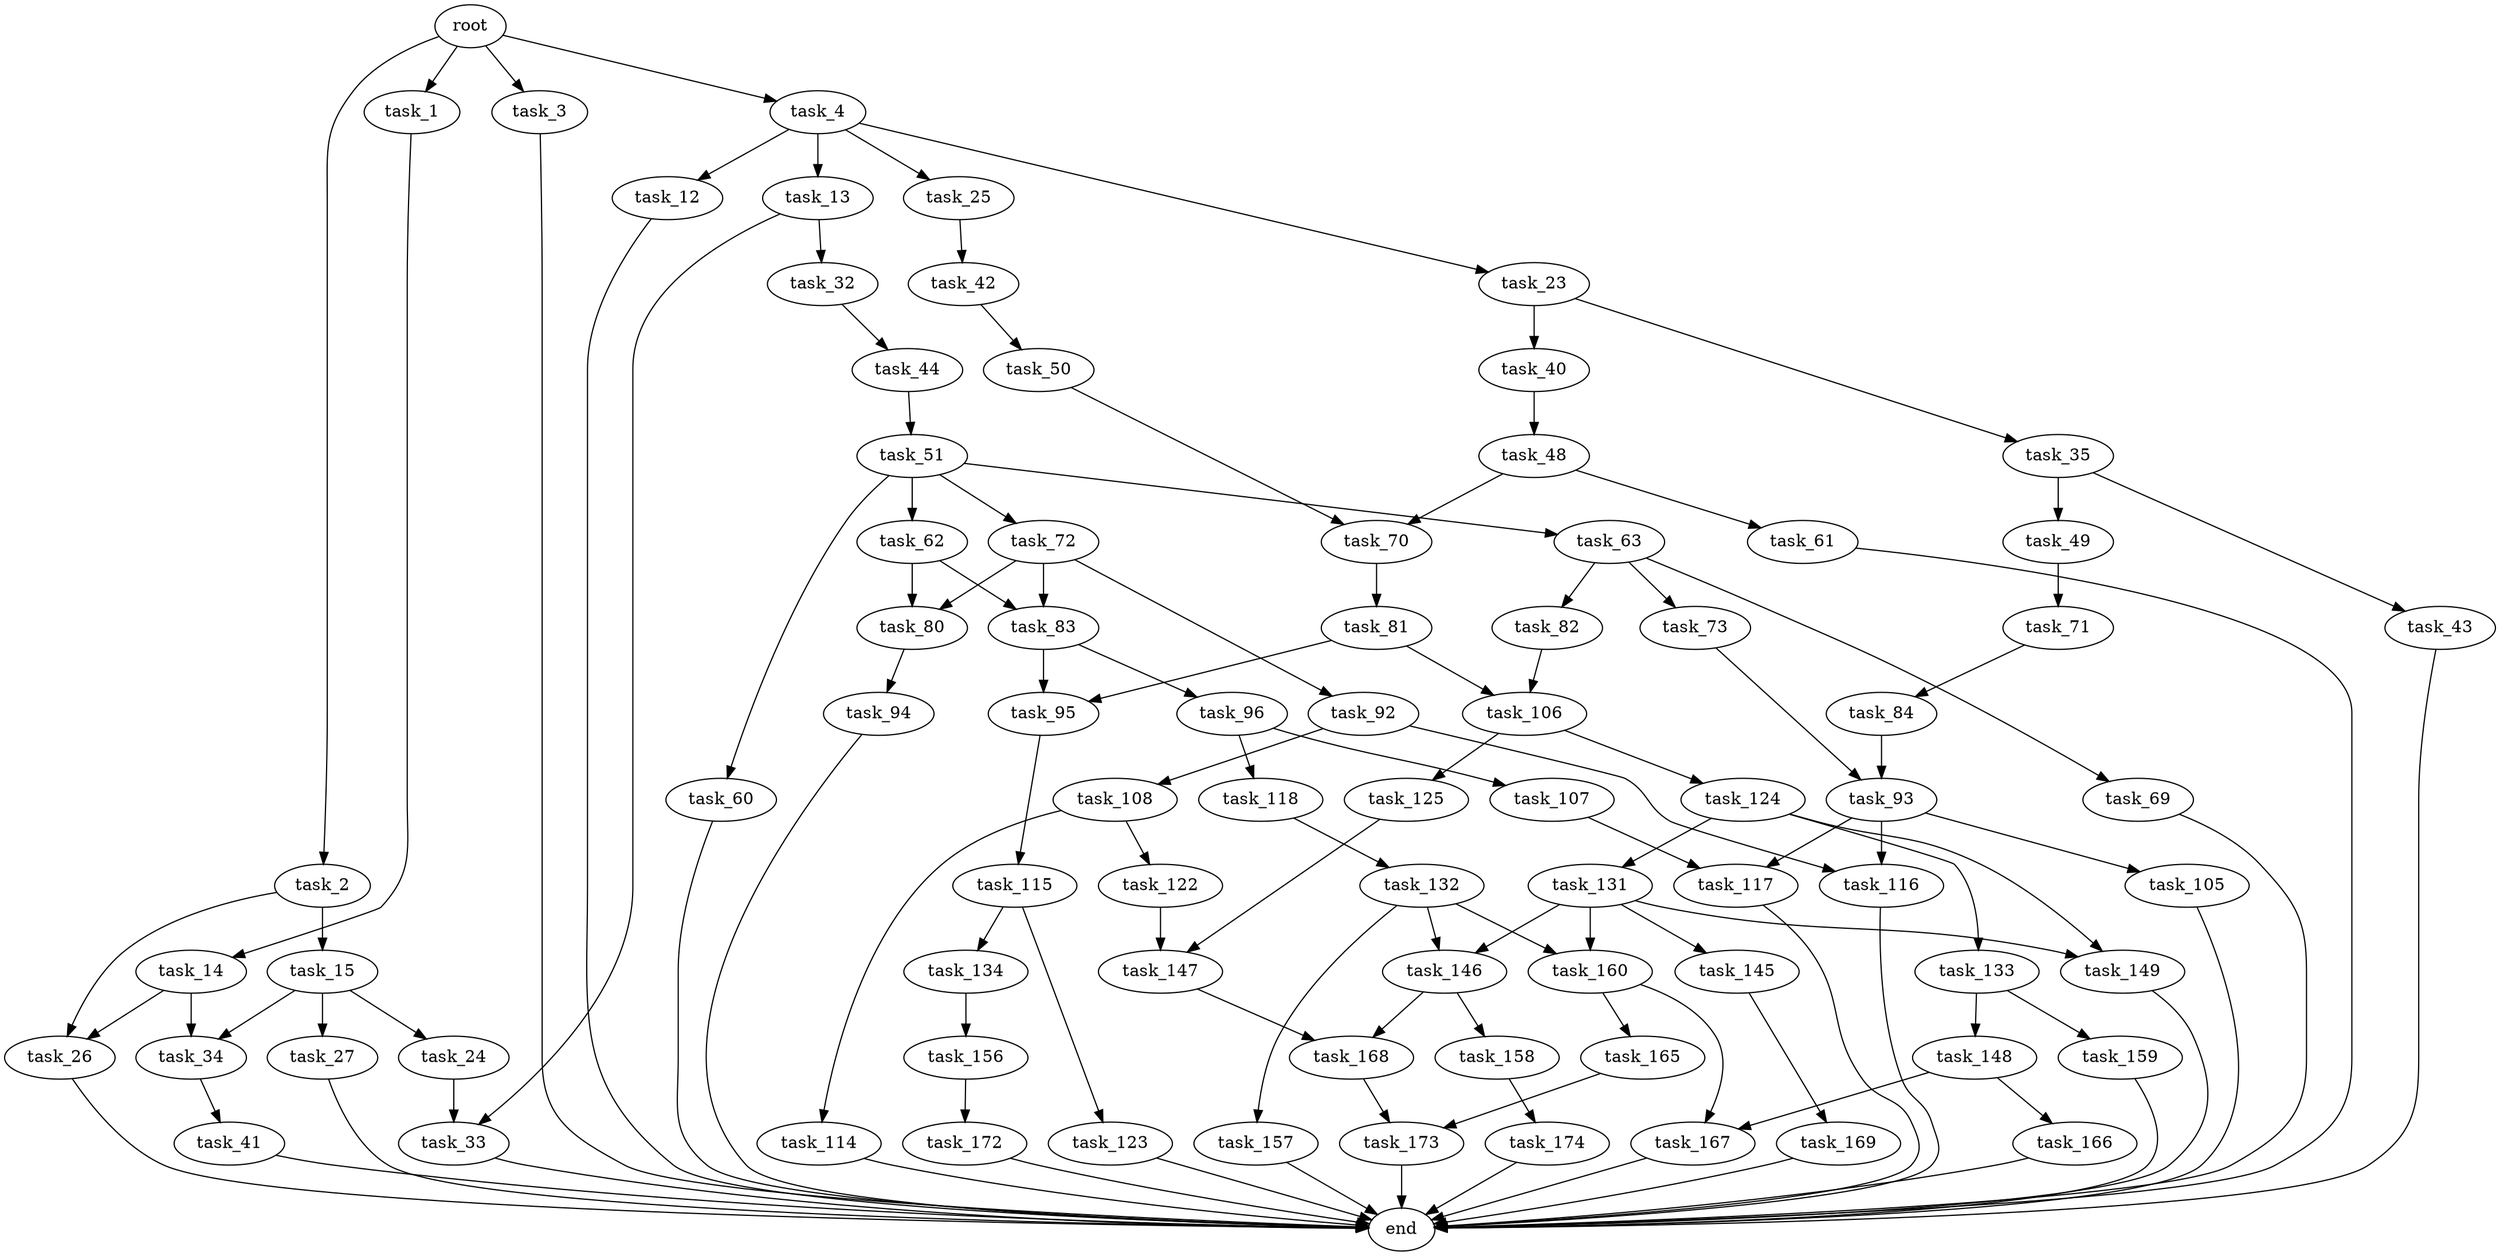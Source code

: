 digraph G {
  root [size="0.000000"];
  task_1 [size="33145551555.000000"];
  task_2 [size="782757789696.000000"];
  task_3 [size="7863007902.000000"];
  task_4 [size="8575205580.000000"];
  task_14 [size="368293445632.000000"];
  task_15 [size="8589934592.000000"];
  task_26 [size="68719476736.000000"];
  end [size="0.000000"];
  task_12 [size="549755813888.000000"];
  task_13 [size="549755813888.000000"];
  task_23 [size="166137136732.000000"];
  task_25 [size="506298515036.000000"];
  task_32 [size="1067179296587.000000"];
  task_33 [size="8589934592.000000"];
  task_34 [size="782757789696.000000"];
  task_24 [size="148854938500.000000"];
  task_27 [size="40045756434.000000"];
  task_35 [size="68719476736.000000"];
  task_40 [size="33463872283.000000"];
  task_42 [size="36956059941.000000"];
  task_44 [size="628939791.000000"];
  task_41 [size="520775940515.000000"];
  task_43 [size="357466065683.000000"];
  task_49 [size="402835454124.000000"];
  task_48 [size="1421210999.000000"];
  task_50 [size="782757789696.000000"];
  task_51 [size="3183916673.000000"];
  task_61 [size="365205408500.000000"];
  task_70 [size="827156482.000000"];
  task_71 [size="47654273019.000000"];
  task_60 [size="28991029248.000000"];
  task_62 [size="134217728000.000000"];
  task_63 [size="68719476736.000000"];
  task_72 [size="10077235924.000000"];
  task_80 [size="167853089324.000000"];
  task_83 [size="19103752728.000000"];
  task_69 [size="588088715593.000000"];
  task_73 [size="20021883466.000000"];
  task_82 [size="493479985648.000000"];
  task_81 [size="1158545252789.000000"];
  task_84 [size="84452277339.000000"];
  task_92 [size="280932134.000000"];
  task_93 [size="68719476736.000000"];
  task_94 [size="134217728000.000000"];
  task_95 [size="68719476736.000000"];
  task_106 [size="28991029248.000000"];
  task_96 [size="549755813888.000000"];
  task_108 [size="444986906233.000000"];
  task_116 [size="368293445632.000000"];
  task_105 [size="499154538327.000000"];
  task_117 [size="145607259696.000000"];
  task_115 [size="32481664100.000000"];
  task_107 [size="2144096352.000000"];
  task_118 [size="368293445632.000000"];
  task_124 [size="190624631271.000000"];
  task_125 [size="1705118703.000000"];
  task_114 [size="1882412072.000000"];
  task_122 [size="407530616933.000000"];
  task_123 [size="384207499144.000000"];
  task_134 [size="29499885579.000000"];
  task_132 [size="12566316659.000000"];
  task_147 [size="323509125316.000000"];
  task_131 [size="626321657520.000000"];
  task_133 [size="68719476736.000000"];
  task_149 [size="335221943519.000000"];
  task_145 [size="3470549852.000000"];
  task_146 [size="40770112588.000000"];
  task_160 [size="8589934592.000000"];
  task_157 [size="795137436.000000"];
  task_148 [size="4143920117.000000"];
  task_159 [size="2544846998.000000"];
  task_156 [size="782757789696.000000"];
  task_169 [size="257562771566.000000"];
  task_158 [size="9883014325.000000"];
  task_168 [size="36648159929.000000"];
  task_166 [size="38851010456.000000"];
  task_167 [size="768718757578.000000"];
  task_172 [size="225405697911.000000"];
  task_174 [size="14615574096.000000"];
  task_165 [size="4389567617.000000"];
  task_173 [size="1073741824000.000000"];

  root -> task_1 [size="1.000000"];
  root -> task_2 [size="1.000000"];
  root -> task_3 [size="1.000000"];
  root -> task_4 [size="1.000000"];
  task_1 -> task_14 [size="679477248.000000"];
  task_2 -> task_15 [size="679477248.000000"];
  task_2 -> task_26 [size="679477248.000000"];
  task_3 -> end [size="1.000000"];
  task_4 -> task_12 [size="301989888.000000"];
  task_4 -> task_13 [size="301989888.000000"];
  task_4 -> task_23 [size="301989888.000000"];
  task_4 -> task_25 [size="301989888.000000"];
  task_14 -> task_26 [size="411041792.000000"];
  task_14 -> task_34 [size="411041792.000000"];
  task_15 -> task_24 [size="33554432.000000"];
  task_15 -> task_27 [size="33554432.000000"];
  task_15 -> task_34 [size="33554432.000000"];
  task_26 -> end [size="1.000000"];
  task_12 -> end [size="1.000000"];
  task_13 -> task_32 [size="536870912.000000"];
  task_13 -> task_33 [size="536870912.000000"];
  task_23 -> task_35 [size="301989888.000000"];
  task_23 -> task_40 [size="301989888.000000"];
  task_25 -> task_42 [size="411041792.000000"];
  task_32 -> task_44 [size="679477248.000000"];
  task_33 -> end [size="1.000000"];
  task_34 -> task_41 [size="679477248.000000"];
  task_24 -> task_33 [size="301989888.000000"];
  task_27 -> end [size="1.000000"];
  task_35 -> task_43 [size="134217728.000000"];
  task_35 -> task_49 [size="134217728.000000"];
  task_40 -> task_48 [size="679477248.000000"];
  task_42 -> task_50 [size="679477248.000000"];
  task_44 -> task_51 [size="75497472.000000"];
  task_41 -> end [size="1.000000"];
  task_43 -> end [size="1.000000"];
  task_49 -> task_71 [size="301989888.000000"];
  task_48 -> task_61 [size="33554432.000000"];
  task_48 -> task_70 [size="33554432.000000"];
  task_50 -> task_70 [size="679477248.000000"];
  task_51 -> task_60 [size="75497472.000000"];
  task_51 -> task_62 [size="75497472.000000"];
  task_51 -> task_63 [size="75497472.000000"];
  task_51 -> task_72 [size="75497472.000000"];
  task_61 -> end [size="1.000000"];
  task_70 -> task_81 [size="33554432.000000"];
  task_71 -> task_84 [size="838860800.000000"];
  task_60 -> end [size="1.000000"];
  task_62 -> task_80 [size="209715200.000000"];
  task_62 -> task_83 [size="209715200.000000"];
  task_63 -> task_69 [size="134217728.000000"];
  task_63 -> task_73 [size="134217728.000000"];
  task_63 -> task_82 [size="134217728.000000"];
  task_72 -> task_80 [size="33554432.000000"];
  task_72 -> task_83 [size="33554432.000000"];
  task_72 -> task_92 [size="33554432.000000"];
  task_80 -> task_94 [size="209715200.000000"];
  task_83 -> task_95 [size="301989888.000000"];
  task_83 -> task_96 [size="301989888.000000"];
  task_69 -> end [size="1.000000"];
  task_73 -> task_93 [size="536870912.000000"];
  task_82 -> task_106 [size="536870912.000000"];
  task_81 -> task_95 [size="838860800.000000"];
  task_81 -> task_106 [size="838860800.000000"];
  task_84 -> task_93 [size="75497472.000000"];
  task_92 -> task_108 [size="33554432.000000"];
  task_92 -> task_116 [size="33554432.000000"];
  task_93 -> task_105 [size="134217728.000000"];
  task_93 -> task_116 [size="134217728.000000"];
  task_93 -> task_117 [size="134217728.000000"];
  task_94 -> end [size="1.000000"];
  task_95 -> task_115 [size="134217728.000000"];
  task_106 -> task_124 [size="75497472.000000"];
  task_106 -> task_125 [size="75497472.000000"];
  task_96 -> task_107 [size="536870912.000000"];
  task_96 -> task_118 [size="536870912.000000"];
  task_108 -> task_114 [size="301989888.000000"];
  task_108 -> task_122 [size="301989888.000000"];
  task_116 -> end [size="1.000000"];
  task_105 -> end [size="1.000000"];
  task_117 -> end [size="1.000000"];
  task_115 -> task_123 [size="536870912.000000"];
  task_115 -> task_134 [size="536870912.000000"];
  task_107 -> task_117 [size="33554432.000000"];
  task_118 -> task_132 [size="411041792.000000"];
  task_124 -> task_131 [size="301989888.000000"];
  task_124 -> task_133 [size="301989888.000000"];
  task_124 -> task_149 [size="301989888.000000"];
  task_125 -> task_147 [size="33554432.000000"];
  task_114 -> end [size="1.000000"];
  task_122 -> task_147 [size="838860800.000000"];
  task_123 -> end [size="1.000000"];
  task_134 -> task_156 [size="75497472.000000"];
  task_132 -> task_146 [size="679477248.000000"];
  task_132 -> task_157 [size="679477248.000000"];
  task_132 -> task_160 [size="679477248.000000"];
  task_147 -> task_168 [size="536870912.000000"];
  task_131 -> task_145 [size="536870912.000000"];
  task_131 -> task_146 [size="536870912.000000"];
  task_131 -> task_149 [size="536870912.000000"];
  task_131 -> task_160 [size="536870912.000000"];
  task_133 -> task_148 [size="134217728.000000"];
  task_133 -> task_159 [size="134217728.000000"];
  task_149 -> end [size="1.000000"];
  task_145 -> task_169 [size="75497472.000000"];
  task_146 -> task_158 [size="75497472.000000"];
  task_146 -> task_168 [size="75497472.000000"];
  task_160 -> task_165 [size="33554432.000000"];
  task_160 -> task_167 [size="33554432.000000"];
  task_157 -> end [size="1.000000"];
  task_148 -> task_166 [size="75497472.000000"];
  task_148 -> task_167 [size="75497472.000000"];
  task_159 -> end [size="1.000000"];
  task_156 -> task_172 [size="679477248.000000"];
  task_169 -> end [size="1.000000"];
  task_158 -> task_174 [size="209715200.000000"];
  task_168 -> task_173 [size="75497472.000000"];
  task_166 -> end [size="1.000000"];
  task_167 -> end [size="1.000000"];
  task_172 -> end [size="1.000000"];
  task_174 -> end [size="1.000000"];
  task_165 -> task_173 [size="134217728.000000"];
  task_173 -> end [size="1.000000"];
}
